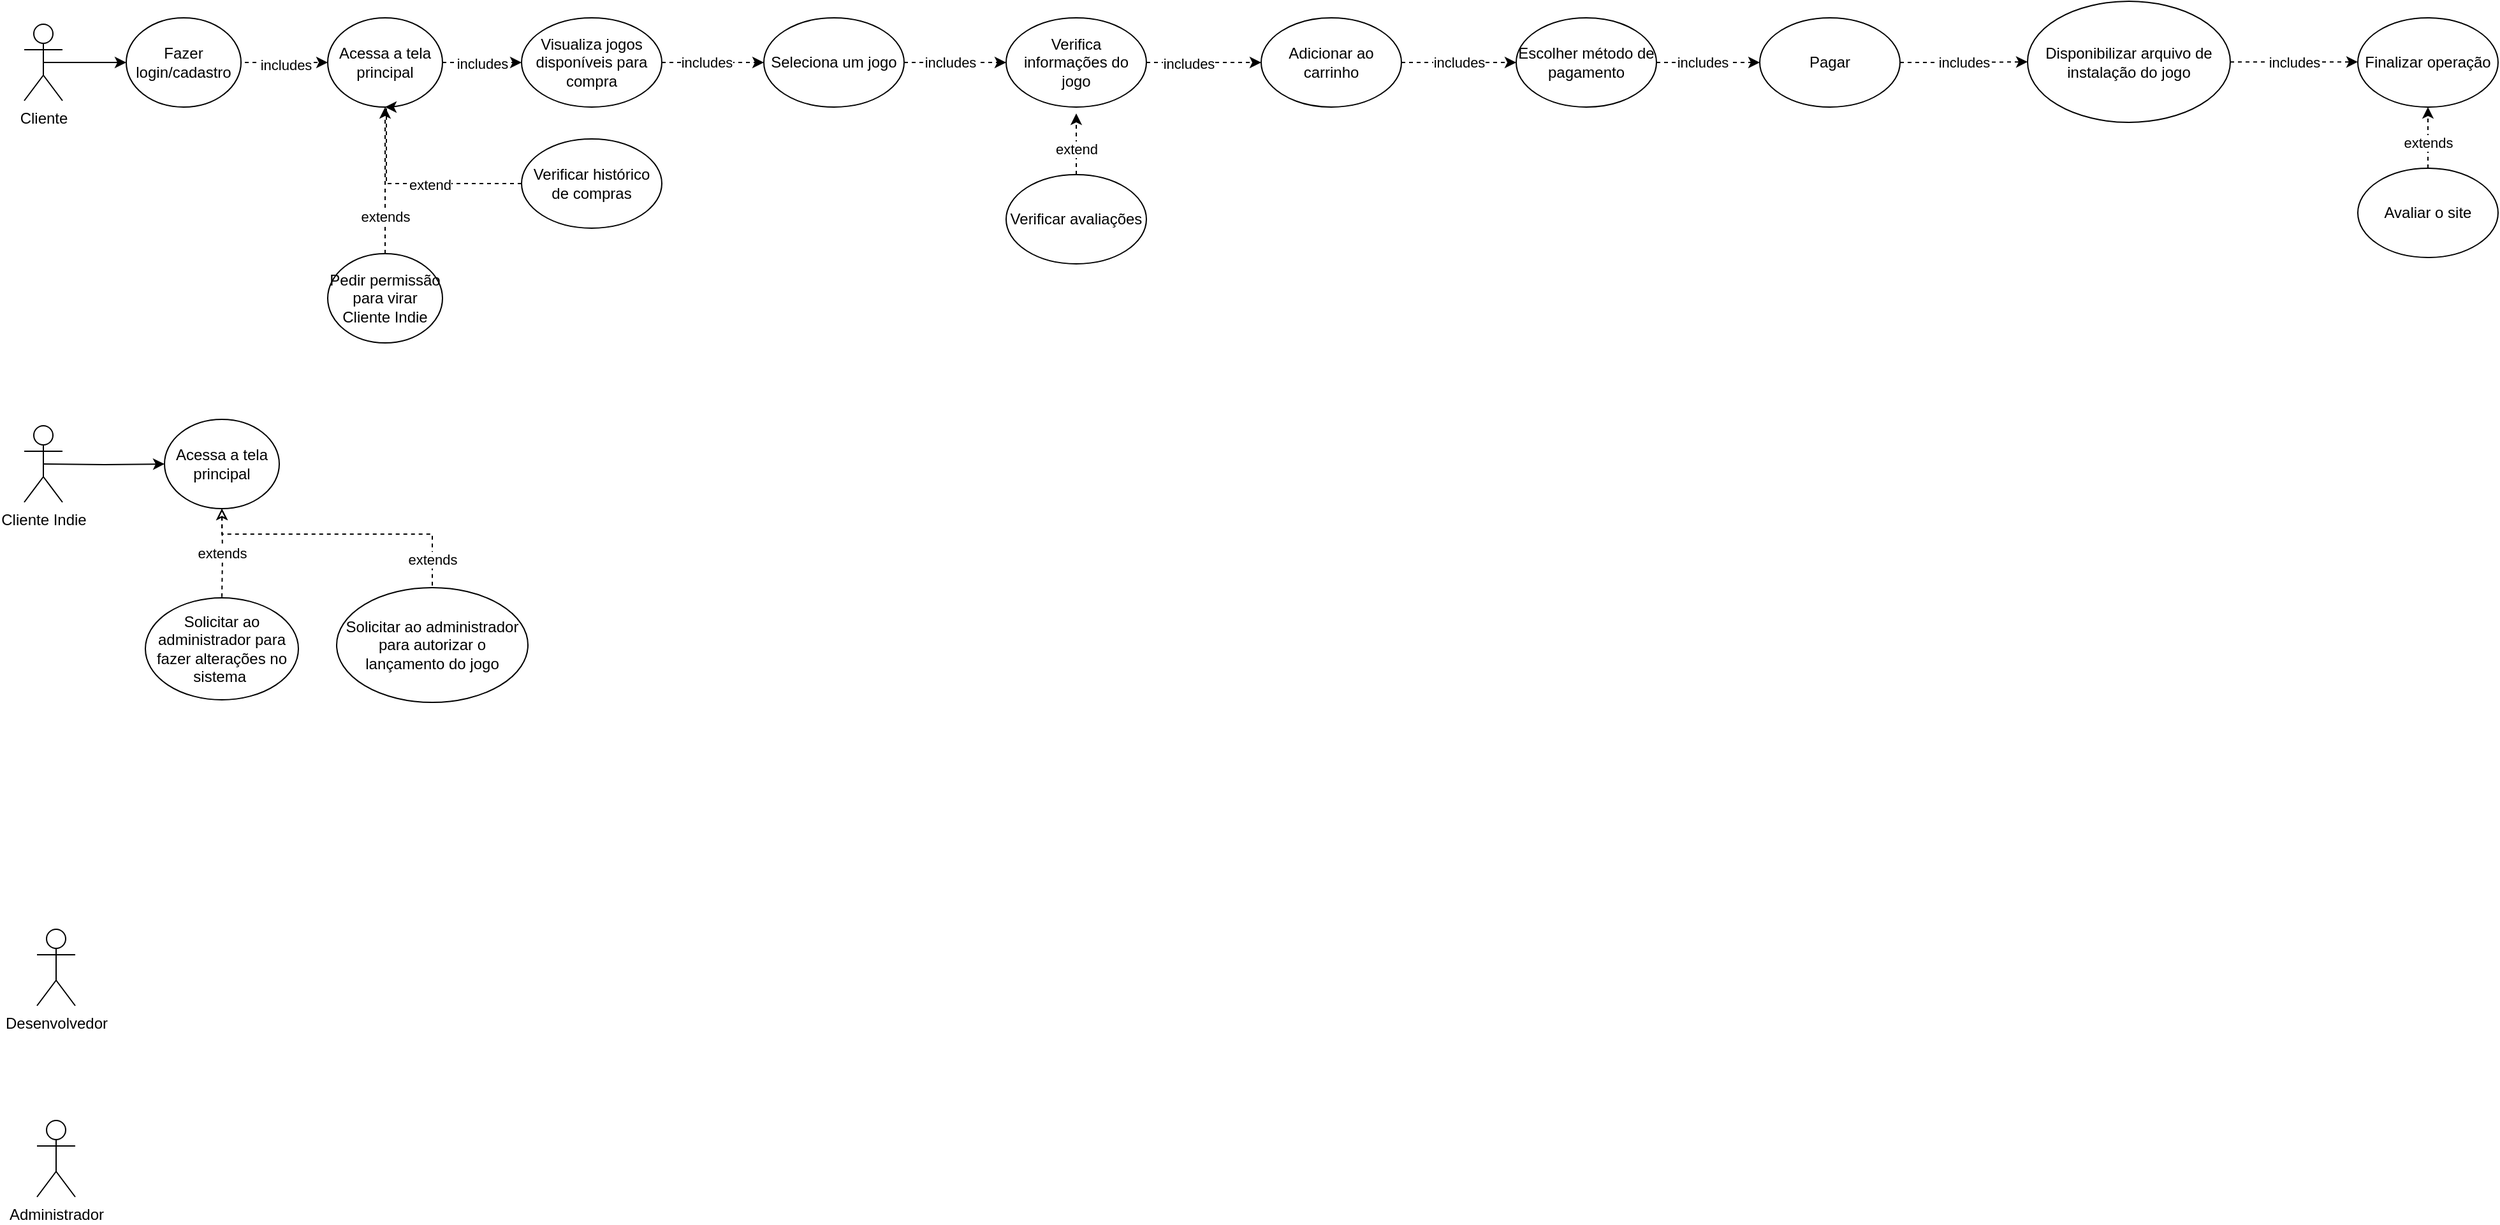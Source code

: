 <mxfile version="27.0.5">
  <diagram name="Página-1" id="Bsxxnvs8qtEZHKtKC8Yh">
    <mxGraphModel grid="1" page="1" gridSize="10" guides="1" tooltips="1" connect="1" arrows="1" fold="1" pageScale="1" pageWidth="1169" pageHeight="827" math="0" shadow="0">
      <root>
        <mxCell id="0" />
        <mxCell id="1" parent="0" />
        <mxCell id="d0Vb6hVWw6ixuOEntkjy-1" value="Desenvolvedor" style="shape=umlActor;verticalLabelPosition=bottom;verticalAlign=top;html=1;outlineConnect=0;" vertex="1" parent="1">
          <mxGeometry x="90" y="840" width="30" height="60" as="geometry" />
        </mxCell>
        <mxCell id="EpVNcyplSA3NN8GrZNjh-2" style="edgeStyle=orthogonalEdgeStyle;rounded=0;orthogonalLoop=1;jettySize=auto;html=1;exitX=0.5;exitY=0.5;exitDx=0;exitDy=0;exitPerimeter=0;dashed=1;" edge="1" parent="1" source="KrUmVmu7B1nG0iVp00is-24" target="EpVNcyplSA3NN8GrZNjh-1">
          <mxGeometry relative="1" as="geometry" />
        </mxCell>
        <mxCell id="KrUmVmu7B1nG0iVp00is-26" value="includes" style="edgeLabel;html=1;align=center;verticalAlign=middle;resizable=0;points=[];" connectable="0" vertex="1" parent="EpVNcyplSA3NN8GrZNjh-2">
          <mxGeometry x="0.417" y="-2" relative="1" as="geometry">
            <mxPoint as="offset" />
          </mxGeometry>
        </mxCell>
        <mxCell id="d0Vb6hVWw6ixuOEntkjy-2" value="Cliente" style="shape=umlActor;verticalLabelPosition=bottom;verticalAlign=top;html=1;outlineConnect=0;" vertex="1" parent="1">
          <mxGeometry x="80" y="130" width="30" height="60" as="geometry" />
        </mxCell>
        <mxCell id="d0Vb6hVWw6ixuOEntkjy-3" value="Administrador" style="shape=umlActor;verticalLabelPosition=bottom;verticalAlign=top;html=1;outlineConnect=0;" vertex="1" parent="1">
          <mxGeometry x="90" y="990" width="30" height="60" as="geometry" />
        </mxCell>
        <mxCell id="d0Vb6hVWw6ixuOEntkjy-7" value="Cliente Indie" style="shape=umlActor;verticalLabelPosition=bottom;verticalAlign=top;html=1;outlineConnect=0;" vertex="1" parent="1">
          <mxGeometry x="80" y="445" width="30" height="60" as="geometry" />
        </mxCell>
        <mxCell id="mZIfKQghD8mnKfqH-fNq-4" style="edgeStyle=orthogonalEdgeStyle;rounded=0;orthogonalLoop=1;jettySize=auto;html=1;entryX=0;entryY=0.5;entryDx=0;entryDy=0;dashed=1;" edge="1" parent="1" source="EpVNcyplSA3NN8GrZNjh-1" target="mZIfKQghD8mnKfqH-fNq-3">
          <mxGeometry relative="1" as="geometry" />
        </mxCell>
        <mxCell id="mZIfKQghD8mnKfqH-fNq-25" value="includes" style="edgeLabel;html=1;align=center;verticalAlign=middle;resizable=0;points=[];" connectable="0" vertex="1" parent="mZIfKQghD8mnKfqH-fNq-4">
          <mxGeometry x="-0.006" y="-1" relative="1" as="geometry">
            <mxPoint as="offset" />
          </mxGeometry>
        </mxCell>
        <mxCell id="EpVNcyplSA3NN8GrZNjh-1" value="&lt;font style=&quot;vertical-align: inherit;&quot;&gt;&lt;font style=&quot;vertical-align: inherit;&quot;&gt;Acessa a tela principal&lt;/font&gt;&lt;/font&gt;" style="ellipse;whiteSpace=wrap;html=1;" vertex="1" parent="1">
          <mxGeometry x="318" y="125" width="90" height="70" as="geometry" />
        </mxCell>
        <mxCell id="mZIfKQghD8mnKfqH-fNq-6" style="edgeStyle=orthogonalEdgeStyle;rounded=0;orthogonalLoop=1;jettySize=auto;html=1;entryX=0;entryY=0.5;entryDx=0;entryDy=0;dashed=1;" edge="1" parent="1" source="mZIfKQghD8mnKfqH-fNq-3" target="mZIfKQghD8mnKfqH-fNq-5">
          <mxGeometry relative="1" as="geometry" />
        </mxCell>
        <mxCell id="mZIfKQghD8mnKfqH-fNq-28" value="includes" style="edgeLabel;html=1;align=center;verticalAlign=middle;resizable=0;points=[];" connectable="0" vertex="1" parent="mZIfKQghD8mnKfqH-fNq-6">
          <mxGeometry x="-0.125" relative="1" as="geometry">
            <mxPoint as="offset" />
          </mxGeometry>
        </mxCell>
        <mxCell id="mZIfKQghD8mnKfqH-fNq-3" value="&lt;font style=&quot;vertical-align: inherit;&quot;&gt;&lt;font style=&quot;vertical-align: inherit;&quot;&gt;&lt;font style=&quot;vertical-align: inherit;&quot;&gt;&lt;font style=&quot;vertical-align: inherit;&quot;&gt;Visualiza jogos disponíveis para compra&lt;/font&gt;&lt;/font&gt;&lt;/font&gt;&lt;/font&gt;" style="ellipse;whiteSpace=wrap;html=1;" vertex="1" parent="1">
          <mxGeometry x="470" y="125" width="110" height="70" as="geometry" />
        </mxCell>
        <mxCell id="mZIfKQghD8mnKfqH-fNq-8" style="edgeStyle=orthogonalEdgeStyle;rounded=0;orthogonalLoop=1;jettySize=auto;html=1;entryX=0;entryY=0.5;entryDx=0;entryDy=0;dashed=1;" edge="1" parent="1" source="mZIfKQghD8mnKfqH-fNq-5" target="mZIfKQghD8mnKfqH-fNq-7">
          <mxGeometry relative="1" as="geometry" />
        </mxCell>
        <mxCell id="KrUmVmu7B1nG0iVp00is-1" value="includes" style="edgeLabel;html=1;align=center;verticalAlign=middle;resizable=0;points=[];" connectable="0" vertex="1" parent="mZIfKQghD8mnKfqH-fNq-8">
          <mxGeometry x="-0.1" relative="1" as="geometry">
            <mxPoint as="offset" />
          </mxGeometry>
        </mxCell>
        <mxCell id="mZIfKQghD8mnKfqH-fNq-5" value="&lt;font style=&quot;vertical-align: inherit;&quot;&gt;&lt;font style=&quot;vertical-align: inherit;&quot;&gt;&lt;font style=&quot;vertical-align: inherit;&quot;&gt;&lt;font style=&quot;vertical-align: inherit;&quot;&gt;&lt;font style=&quot;vertical-align: inherit;&quot;&gt;&lt;font style=&quot;vertical-align: inherit;&quot;&gt;Seleciona um jogo&lt;/font&gt;&lt;/font&gt;&lt;/font&gt;&lt;/font&gt;&lt;/font&gt;&lt;/font&gt;" style="ellipse;whiteSpace=wrap;html=1;" vertex="1" parent="1">
          <mxGeometry x="660" y="125" width="110" height="70" as="geometry" />
        </mxCell>
        <mxCell id="mZIfKQghD8mnKfqH-fNq-10" style="edgeStyle=orthogonalEdgeStyle;rounded=0;orthogonalLoop=1;jettySize=auto;html=1;entryX=0;entryY=0.5;entryDx=0;entryDy=0;dashed=1;" edge="1" parent="1" source="mZIfKQghD8mnKfqH-fNq-7" target="mZIfKQghD8mnKfqH-fNq-9">
          <mxGeometry relative="1" as="geometry" />
        </mxCell>
        <mxCell id="KrUmVmu7B1nG0iVp00is-2" value="includes" style="edgeLabel;html=1;align=center;verticalAlign=middle;resizable=0;points=[];" connectable="0" vertex="1" parent="mZIfKQghD8mnKfqH-fNq-10">
          <mxGeometry x="-0.267" y="-1" relative="1" as="geometry">
            <mxPoint as="offset" />
          </mxGeometry>
        </mxCell>
        <mxCell id="mZIfKQghD8mnKfqH-fNq-7" value="&lt;font style=&quot;vertical-align: inherit;&quot;&gt;&lt;font style=&quot;vertical-align: inherit;&quot;&gt;&lt;font style=&quot;vertical-align: inherit;&quot;&gt;&lt;font style=&quot;vertical-align: inherit;&quot;&gt;Verifica informações do jogo&lt;/font&gt;&lt;/font&gt;&lt;/font&gt;&lt;/font&gt;" style="ellipse;whiteSpace=wrap;html=1;" vertex="1" parent="1">
          <mxGeometry x="850" y="125" width="110" height="70" as="geometry" />
        </mxCell>
        <mxCell id="mZIfKQghD8mnKfqH-fNq-12" style="edgeStyle=orthogonalEdgeStyle;rounded=0;orthogonalLoop=1;jettySize=auto;html=1;dashed=1;" edge="1" parent="1" source="mZIfKQghD8mnKfqH-fNq-13" target="mZIfKQghD8mnKfqH-fNq-11">
          <mxGeometry relative="1" as="geometry" />
        </mxCell>
        <mxCell id="KrUmVmu7B1nG0iVp00is-7" value="includes" style="edgeLabel;html=1;align=center;verticalAlign=middle;resizable=0;points=[];" connectable="0" vertex="1" parent="mZIfKQghD8mnKfqH-fNq-12">
          <mxGeometry x="-0.117" relative="1" as="geometry">
            <mxPoint as="offset" />
          </mxGeometry>
        </mxCell>
        <mxCell id="mZIfKQghD8mnKfqH-fNq-9" value="&lt;font style=&quot;vertical-align: inherit;&quot;&gt;&lt;font style=&quot;vertical-align: inherit;&quot;&gt;Adicionar ao carrinho&lt;/font&gt;&lt;/font&gt;" style="ellipse;whiteSpace=wrap;html=1;" vertex="1" parent="1">
          <mxGeometry x="1050" y="125" width="110" height="70" as="geometry" />
        </mxCell>
        <mxCell id="mZIfKQghD8mnKfqH-fNq-17" style="edgeStyle=orthogonalEdgeStyle;rounded=0;orthogonalLoop=1;jettySize=auto;html=1;entryX=0;entryY=0.5;entryDx=0;entryDy=0;dashed=1;" edge="1" parent="1" source="mZIfKQghD8mnKfqH-fNq-11" target="mZIfKQghD8mnKfqH-fNq-16">
          <mxGeometry relative="1" as="geometry" />
        </mxCell>
        <mxCell id="KrUmVmu7B1nG0iVp00is-4" value="includes" style="edgeLabel;html=1;align=center;verticalAlign=middle;resizable=0;points=[];" connectable="0" vertex="1" parent="mZIfKQghD8mnKfqH-fNq-17">
          <mxGeometry relative="1" as="geometry">
            <mxPoint as="offset" />
          </mxGeometry>
        </mxCell>
        <mxCell id="mZIfKQghD8mnKfqH-fNq-11" value="Pagar" style="ellipse;whiteSpace=wrap;html=1;" vertex="1" parent="1">
          <mxGeometry x="1441" y="125" width="110" height="70" as="geometry" />
        </mxCell>
        <mxCell id="mZIfKQghD8mnKfqH-fNq-16" value="&lt;div&gt;Disponibilizar arquivo de instalação do jogo&lt;/div&gt;" style="ellipse;whiteSpace=wrap;html=1;" vertex="1" parent="1">
          <mxGeometry x="1651" y="112" width="159" height="95" as="geometry" />
        </mxCell>
        <mxCell id="mZIfKQghD8mnKfqH-fNq-19" style="edgeStyle=orthogonalEdgeStyle;rounded=0;orthogonalLoop=1;jettySize=auto;html=1;dashed=1;startArrow=none;startFill=0;endArrow=classic;endFill=1;" edge="1" parent="1" source="mZIfKQghD8mnKfqH-fNq-18">
          <mxGeometry relative="1" as="geometry">
            <mxPoint x="905" y="200.0" as="targetPoint" />
          </mxGeometry>
        </mxCell>
        <mxCell id="mZIfKQghD8mnKfqH-fNq-20" value="extend" style="edgeLabel;html=1;align=center;verticalAlign=middle;resizable=0;points=[];" connectable="0" vertex="1" parent="mZIfKQghD8mnKfqH-fNq-19">
          <mxGeometry x="-0.139" relative="1" as="geometry">
            <mxPoint y="1" as="offset" />
          </mxGeometry>
        </mxCell>
        <mxCell id="mZIfKQghD8mnKfqH-fNq-18" value="&lt;font style=&quot;vertical-align: inherit;&quot;&gt;&lt;font style=&quot;vertical-align: inherit;&quot;&gt;&lt;font style=&quot;vertical-align: inherit;&quot;&gt;&lt;font style=&quot;vertical-align: inherit;&quot;&gt;Verificar avaliações&lt;/font&gt;&lt;/font&gt;&lt;/font&gt;&lt;/font&gt;" style="ellipse;whiteSpace=wrap;html=1;" vertex="1" parent="1">
          <mxGeometry x="850" y="248" width="110" height="70" as="geometry" />
        </mxCell>
        <mxCell id="mZIfKQghD8mnKfqH-fNq-22" style="edgeStyle=orthogonalEdgeStyle;rounded=0;orthogonalLoop=1;jettySize=auto;html=1;jumpStyle=none;dashed=1;endArrow=classic;startFill=0;startArrow=none;entryX=0.5;entryY=1;entryDx=0;entryDy=0;endFill=1;" edge="1" parent="1" source="mZIfKQghD8mnKfqH-fNq-24">
          <mxGeometry relative="1" as="geometry">
            <mxPoint x="1965" y="195" as="targetPoint" />
          </mxGeometry>
        </mxCell>
        <mxCell id="mZIfKQghD8mnKfqH-fNq-23" value="extends" style="edgeLabel;html=1;align=center;verticalAlign=middle;resizable=0;points=[];" connectable="0" vertex="1" parent="mZIfKQghD8mnKfqH-fNq-22">
          <mxGeometry x="-0.161" relative="1" as="geometry">
            <mxPoint as="offset" />
          </mxGeometry>
        </mxCell>
        <mxCell id="mZIfKQghD8mnKfqH-fNq-24" value="Avaliar o site" style="ellipse;whiteSpace=wrap;html=1;" vertex="1" parent="1">
          <mxGeometry x="1910" y="243" width="110" height="70" as="geometry" />
        </mxCell>
        <mxCell id="KrUmVmu7B1nG0iVp00is-5" value="" style="edgeStyle=orthogonalEdgeStyle;rounded=0;orthogonalLoop=1;jettySize=auto;html=1;dashed=1;" edge="1" parent="1" source="mZIfKQghD8mnKfqH-fNq-9" target="mZIfKQghD8mnKfqH-fNq-13">
          <mxGeometry relative="1" as="geometry">
            <mxPoint x="1160" y="160" as="sourcePoint" />
            <mxPoint x="1390" y="160" as="targetPoint" />
          </mxGeometry>
        </mxCell>
        <mxCell id="KrUmVmu7B1nG0iVp00is-6" value="includes" style="edgeLabel;html=1;align=center;verticalAlign=middle;resizable=0;points=[];" connectable="0" vertex="1" parent="KrUmVmu7B1nG0iVp00is-5">
          <mxGeometry relative="1" as="geometry">
            <mxPoint as="offset" />
          </mxGeometry>
        </mxCell>
        <mxCell id="mZIfKQghD8mnKfqH-fNq-13" value="Escolher método de pagamento" style="ellipse;whiteSpace=wrap;html=1;" vertex="1" parent="1">
          <mxGeometry x="1250" y="125" width="110" height="70" as="geometry" />
        </mxCell>
        <mxCell id="KrUmVmu7B1nG0iVp00is-8" value="Finalizar operação" style="ellipse;whiteSpace=wrap;html=1;" vertex="1" parent="1">
          <mxGeometry x="1910" y="125" width="110" height="70" as="geometry" />
        </mxCell>
        <mxCell id="KrUmVmu7B1nG0iVp00is-9" style="edgeStyle=orthogonalEdgeStyle;rounded=0;orthogonalLoop=1;jettySize=auto;html=1;entryX=0;entryY=0.5;entryDx=0;entryDy=0;dashed=1;" edge="1" parent="1">
          <mxGeometry relative="1" as="geometry">
            <mxPoint x="1810" y="159.58" as="sourcePoint" />
            <mxPoint x="1910" y="159.58" as="targetPoint" />
          </mxGeometry>
        </mxCell>
        <mxCell id="KrUmVmu7B1nG0iVp00is-10" value="includes" style="edgeLabel;html=1;align=center;verticalAlign=middle;resizable=0;points=[];" connectable="0" vertex="1" parent="KrUmVmu7B1nG0iVp00is-9">
          <mxGeometry relative="1" as="geometry">
            <mxPoint as="offset" />
          </mxGeometry>
        </mxCell>
        <mxCell id="KrUmVmu7B1nG0iVp00is-11" style="edgeStyle=orthogonalEdgeStyle;rounded=0;orthogonalLoop=1;jettySize=auto;html=1;exitX=0.5;exitY=0.5;exitDx=0;exitDy=0;exitPerimeter=0;" edge="1" parent="1" target="KrUmVmu7B1nG0iVp00is-12">
          <mxGeometry relative="1" as="geometry">
            <mxPoint x="95" y="475" as="sourcePoint" />
          </mxGeometry>
        </mxCell>
        <mxCell id="KrUmVmu7B1nG0iVp00is-28" style="edgeStyle=orthogonalEdgeStyle;rounded=0;orthogonalLoop=1;jettySize=auto;html=1;exitX=0.5;exitY=1;exitDx=0;exitDy=0;entryX=0.5;entryY=0;entryDx=0;entryDy=0;dashed=1;startArrow=classic;startFill=0;endArrow=none;" edge="1" parent="1" source="KrUmVmu7B1nG0iVp00is-12" target="KrUmVmu7B1nG0iVp00is-27">
          <mxGeometry relative="1" as="geometry">
            <Array as="points">
              <mxPoint x="235" y="530" />
              <mxPoint x="400" y="530" />
              <mxPoint x="400" y="575" />
            </Array>
          </mxGeometry>
        </mxCell>
        <mxCell id="KrUmVmu7B1nG0iVp00is-29" value="extends" style="edgeLabel;html=1;align=center;verticalAlign=middle;resizable=0;points=[];" connectable="0" vertex="1" parent="KrUmVmu7B1nG0iVp00is-28">
          <mxGeometry x="0.655" y="1" relative="1" as="geometry">
            <mxPoint x="-1" y="12" as="offset" />
          </mxGeometry>
        </mxCell>
        <mxCell id="KrUmVmu7B1nG0iVp00is-12" value="&lt;font style=&quot;vertical-align: inherit;&quot;&gt;&lt;font style=&quot;vertical-align: inherit;&quot;&gt;Acessa a tela principal&lt;/font&gt;&lt;/font&gt;" style="ellipse;whiteSpace=wrap;html=1;" vertex="1" parent="1">
          <mxGeometry x="190" y="440" width="90" height="70" as="geometry" />
        </mxCell>
        <mxCell id="KrUmVmu7B1nG0iVp00is-13" style="edgeStyle=orthogonalEdgeStyle;rounded=0;orthogonalLoop=1;jettySize=auto;html=1;entryX=0.5;entryY=0;entryDx=0;entryDy=0;dashed=1;startArrow=classic;startFill=0;endArrow=none;" edge="1" parent="1" target="KrUmVmu7B1nG0iVp00is-15">
          <mxGeometry relative="1" as="geometry">
            <mxPoint x="235" y="510" as="sourcePoint" />
            <mxPoint x="360" y="475" as="targetPoint" />
          </mxGeometry>
        </mxCell>
        <mxCell id="KrUmVmu7B1nG0iVp00is-14" value="extends" style="edgeLabel;html=1;align=center;verticalAlign=middle;resizable=0;points=[];" connectable="0" vertex="1" parent="KrUmVmu7B1nG0iVp00is-13">
          <mxGeometry x="-0.006" y="-1" relative="1" as="geometry">
            <mxPoint as="offset" />
          </mxGeometry>
        </mxCell>
        <mxCell id="KrUmVmu7B1nG0iVp00is-15" value="&lt;font style=&quot;vertical-align: inherit;&quot;&gt;&lt;font style=&quot;vertical-align: inherit;&quot;&gt;Solicitar ao administrador para fazer alterações no sistema&amp;nbsp;&lt;/font&gt;&lt;/font&gt;" style="ellipse;whiteSpace=wrap;html=1;" vertex="1" parent="1">
          <mxGeometry x="175" y="580" width="120" height="80" as="geometry" />
        </mxCell>
        <mxCell id="KrUmVmu7B1nG0iVp00is-16" style="edgeStyle=orthogonalEdgeStyle;rounded=0;orthogonalLoop=1;jettySize=auto;html=1;dashed=1;startArrow=none;startFill=0;endArrow=classic;endFill=1;" edge="1" parent="1" source="KrUmVmu7B1nG0iVp00is-18">
          <mxGeometry relative="1" as="geometry">
            <mxPoint x="363" y="195.0" as="targetPoint" />
            <Array as="points">
              <mxPoint x="364" y="255" />
              <mxPoint x="364" y="195" />
            </Array>
          </mxGeometry>
        </mxCell>
        <mxCell id="KrUmVmu7B1nG0iVp00is-17" value="extend" style="edgeLabel;html=1;align=center;verticalAlign=middle;resizable=0;points=[];" connectable="0" vertex="1" parent="KrUmVmu7B1nG0iVp00is-16">
          <mxGeometry x="-0.139" relative="1" as="geometry">
            <mxPoint y="1" as="offset" />
          </mxGeometry>
        </mxCell>
        <mxCell id="KrUmVmu7B1nG0iVp00is-18" value="&lt;font style=&quot;vertical-align: inherit;&quot;&gt;&lt;font style=&quot;vertical-align: inherit;&quot;&gt;&lt;font style=&quot;vertical-align: inherit;&quot;&gt;&lt;font style=&quot;vertical-align: inherit;&quot;&gt;Verificar histórico de compras&lt;/font&gt;&lt;/font&gt;&lt;/font&gt;&lt;/font&gt;" style="ellipse;whiteSpace=wrap;html=1;" vertex="1" parent="1">
          <mxGeometry x="470" y="220" width="110" height="70" as="geometry" />
        </mxCell>
        <mxCell id="KrUmVmu7B1nG0iVp00is-21" style="edgeStyle=orthogonalEdgeStyle;rounded=0;orthogonalLoop=1;jettySize=auto;html=1;exitX=0.5;exitY=0;exitDx=0;exitDy=0;dashed=1;entryX=0.5;entryY=1;entryDx=0;entryDy=0;" edge="1" parent="1" source="KrUmVmu7B1nG0iVp00is-20" target="EpVNcyplSA3NN8GrZNjh-1">
          <mxGeometry relative="1" as="geometry">
            <mxPoint x="362.833" y="200" as="targetPoint" />
          </mxGeometry>
        </mxCell>
        <mxCell id="KrUmVmu7B1nG0iVp00is-23" value="extends" style="edgeLabel;html=1;align=center;verticalAlign=middle;resizable=0;points=[];" connectable="0" vertex="1" parent="KrUmVmu7B1nG0iVp00is-21">
          <mxGeometry x="-0.477" relative="1" as="geometry">
            <mxPoint y="1" as="offset" />
          </mxGeometry>
        </mxCell>
        <mxCell id="KrUmVmu7B1nG0iVp00is-20" value="&lt;font style=&quot;vertical-align: inherit;&quot;&gt;&lt;font style=&quot;vertical-align: inherit;&quot;&gt;Pedir permissão para virar Cliente Indie&lt;/font&gt;&lt;/font&gt;" style="ellipse;whiteSpace=wrap;html=1;" vertex="1" parent="1">
          <mxGeometry x="318" y="310" width="90" height="70" as="geometry" />
        </mxCell>
        <mxCell id="KrUmVmu7B1nG0iVp00is-25" value="" style="edgeStyle=orthogonalEdgeStyle;rounded=0;orthogonalLoop=1;jettySize=auto;html=1;exitX=0.5;exitY=0.5;exitDx=0;exitDy=0;exitPerimeter=0;" edge="1" parent="1" source="d0Vb6hVWw6ixuOEntkjy-2" target="KrUmVmu7B1nG0iVp00is-24">
          <mxGeometry relative="1" as="geometry">
            <mxPoint x="95" y="160" as="sourcePoint" />
            <mxPoint x="300" y="160" as="targetPoint" />
          </mxGeometry>
        </mxCell>
        <mxCell id="KrUmVmu7B1nG0iVp00is-24" value="Fazer login/cadastro" style="ellipse;whiteSpace=wrap;html=1;" vertex="1" parent="1">
          <mxGeometry x="160" y="125" width="90" height="70" as="geometry" />
        </mxCell>
        <mxCell id="KrUmVmu7B1nG0iVp00is-27" value="&lt;font style=&quot;vertical-align: inherit;&quot;&gt;&lt;font style=&quot;vertical-align: inherit;&quot;&gt;Solicitar ao administrador para autorizar o lançamento do jogo&lt;/font&gt;&lt;/font&gt;" style="ellipse;whiteSpace=wrap;html=1;" vertex="1" parent="1">
          <mxGeometry x="325" y="572" width="150" height="90" as="geometry" />
        </mxCell>
      </root>
    </mxGraphModel>
  </diagram>
</mxfile>

